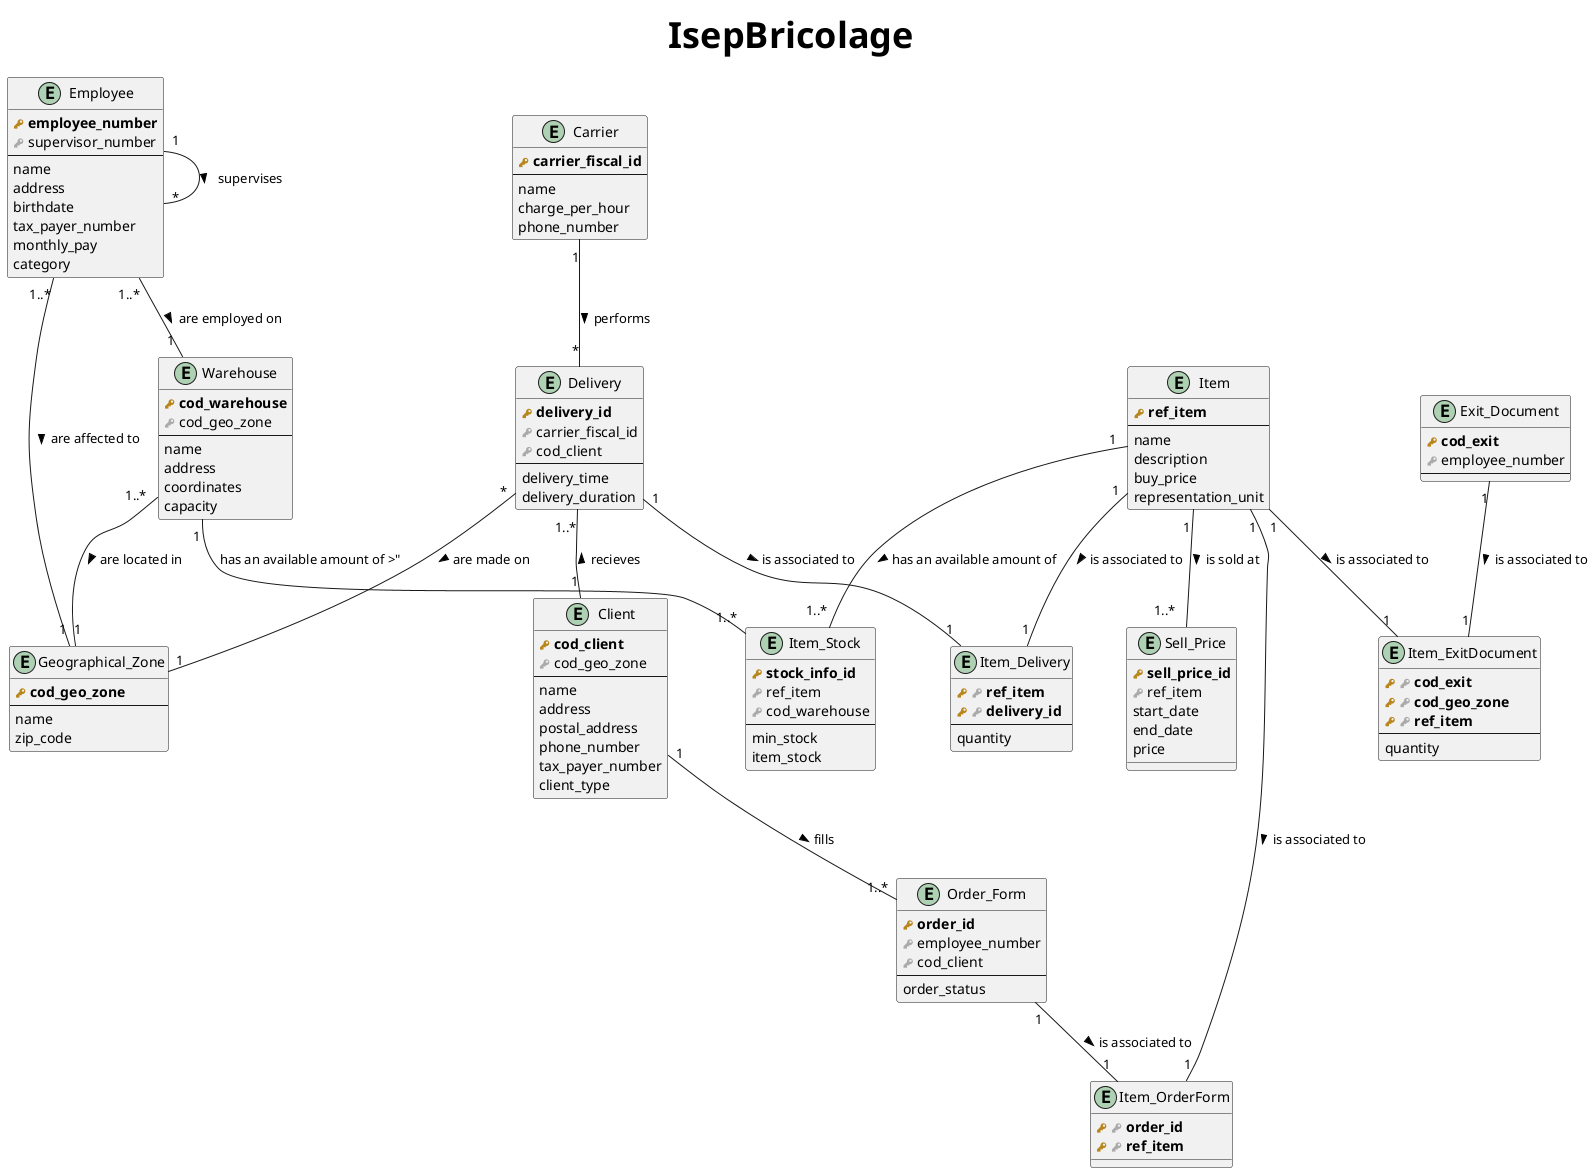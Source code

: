 @startuml
!define primary_key(x) <b><color:#b8861b><&key></color> x</b>
!define foreign_key(x) <color:#aaaaaa><&key></color> x
skinparam titleFontSize 36
top to bottom direction

title IsepBricolage

entity Item {
    primary_key(ref_item)
    ---
    name
    description
    buy_price
    representation_unit
}
entity Item_Stock {
    primary_key(stock_info_id)
    foreign_key(ref_item)
    foreign_key(cod_warehouse)
    ---
    min_stock
    item_stock
}
entity Warehouse {
    primary_key(cod_warehouse)
    foreign_key(cod_geo_zone)
    ---
    name
    address
    coordinates
    capacity
}
entity Geographical_Zone {
    primary_key(cod_geo_zone)
    ---
    name
    zip_code
}
entity Sell_Price {
    primary_key(sell_price_id)
    foreign_key(ref_item)
    start_date
    end_date
    price
}
entity Employee {
    primary_key(employee_number)
    foreign_key(supervisor_number)
    ---
    name
    address
    birthdate
    tax_payer_number
    monthly_pay
    category
}
entity Client {
    primary_key(cod_client)
    foreign_key(cod_geo_zone)
    ---
    name
    address
    postal_address
    phone_number
    tax_payer_number
    client_type
}
entity Order_Form {
    primary_key(order_id)
    foreign_key(employee_number)
    foreign_key(cod_client)
    ---
    order_status
}
entity Item_OrderForm {
    primary_key(foreign_key(order_id))
    primary_key(foreign_key(ref_item))
}
entity Exit_Document {
    primary_key(cod_exit)
    foreign_key(employee_number)
    ---
}
entity Item_ExitDocument {
    primary_key(foreign_key(cod_exit))
    primary_key(foreign_key(cod_geo_zone))
    primary_key(foreign_key(ref_item))
    ---
    quantity
}
entity Carrier {
    primary_key(carrier_fiscal_id)
    ---
    name
    charge_per_hour
    phone_number
}
entity Delivery {
    primary_key(delivery_id)
    foreign_key(carrier_fiscal_id)
    foreign_key(cod_client)
    ---
    delivery_time
    delivery_duration
}
entity Item_Delivery {
    primary_key(foreign_key(ref_item))
    primary_key(foreign_key(delivery_id))
    ---
    quantity
}

Warehouse "1..* " -- "1 " Geographical_Zone : " are located in >"
Item "1 " -- "1..*   " Sell_Price : "is sold at >"
Item "1 " -- "1..* " Item_Stock : "has an available amount of >"
Warehouse "1" -- "1..*" Item_Stock : "has an available amount of >""
Employee "1..* " -- "1 " Warehouse : "are employed on >"
Employee "1..*" -- "1" Geographical_Zone : "are affected to >"
Employee "1" -- "*" Employee : "supervises >"
Delivery "*" -- "1" Geographical_Zone : "are made on >"
Carrier "1" -- "*" Delivery : "performs >"
Item "1" -- "1" Item_Delivery : "is associated to >"
Delivery "1" -- "1" Item_Delivery : "is associated to >"
Item "1" -- "1" Item_OrderForm : "is associated to >"
Order_Form "1" -- "1" Item_OrderForm : "is associated to >"
Item "1" -- "1" Item_ExitDocument : "is associated to >"
Exit_Document "1" -- "1" Item_ExitDocument : "is associated to >"
Client "1" -- "1..*" Order_Form : "fills >"
Delivery "1..*" -- "1" Client : "recieves <"

@enduml